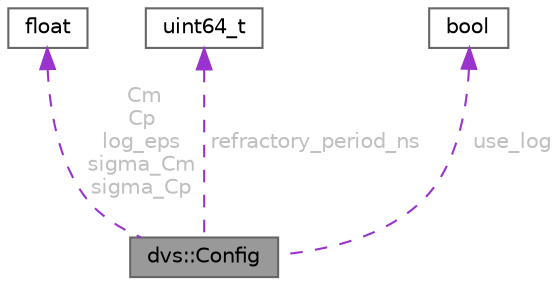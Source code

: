 digraph "dvs::Config"
{
 // INTERACTIVE_SVG=YES
 // LATEX_PDF_SIZE
  bgcolor="transparent";
  edge [fontname=Helvetica,fontsize=10,labelfontname=Helvetica,labelfontsize=10];
  node [fontname=Helvetica,fontsize=10,shape=box,height=0.2,width=0.4];
  Node1 [id="Node000001",label="dvs::Config",height=0.2,width=0.4,color="gray40", fillcolor="grey60", style="filled", fontcolor="black",tooltip="DVS Configuration structure"];
  Node2 -> Node1 [id="edge1_Node000001_Node000002",dir="back",color="darkorchid3",style="dashed",tooltip=" ",label=" Cm\nCp\nlog_eps\nsigma_Cm\nsigma_Cp",fontcolor="grey" ];
  Node2 [id="Node000002",label="float",height=0.2,width=0.4,color="gray40", fillcolor="white", style="filled",tooltip=" "];
  Node3 -> Node1 [id="edge2_Node000001_Node000003",dir="back",color="darkorchid3",style="dashed",tooltip=" ",label=" refractory_period_ns",fontcolor="grey" ];
  Node3 [id="Node000003",label="uint64_t",height=0.2,width=0.4,color="gray40", fillcolor="white", style="filled",tooltip=" "];
  Node4 -> Node1 [id="edge3_Node000001_Node000004",dir="back",color="darkorchid3",style="dashed",tooltip=" ",label=" use_log",fontcolor="grey" ];
  Node4 [id="Node000004",label="bool",height=0.2,width=0.4,color="gray40", fillcolor="white", style="filled",tooltip=" "];
}
